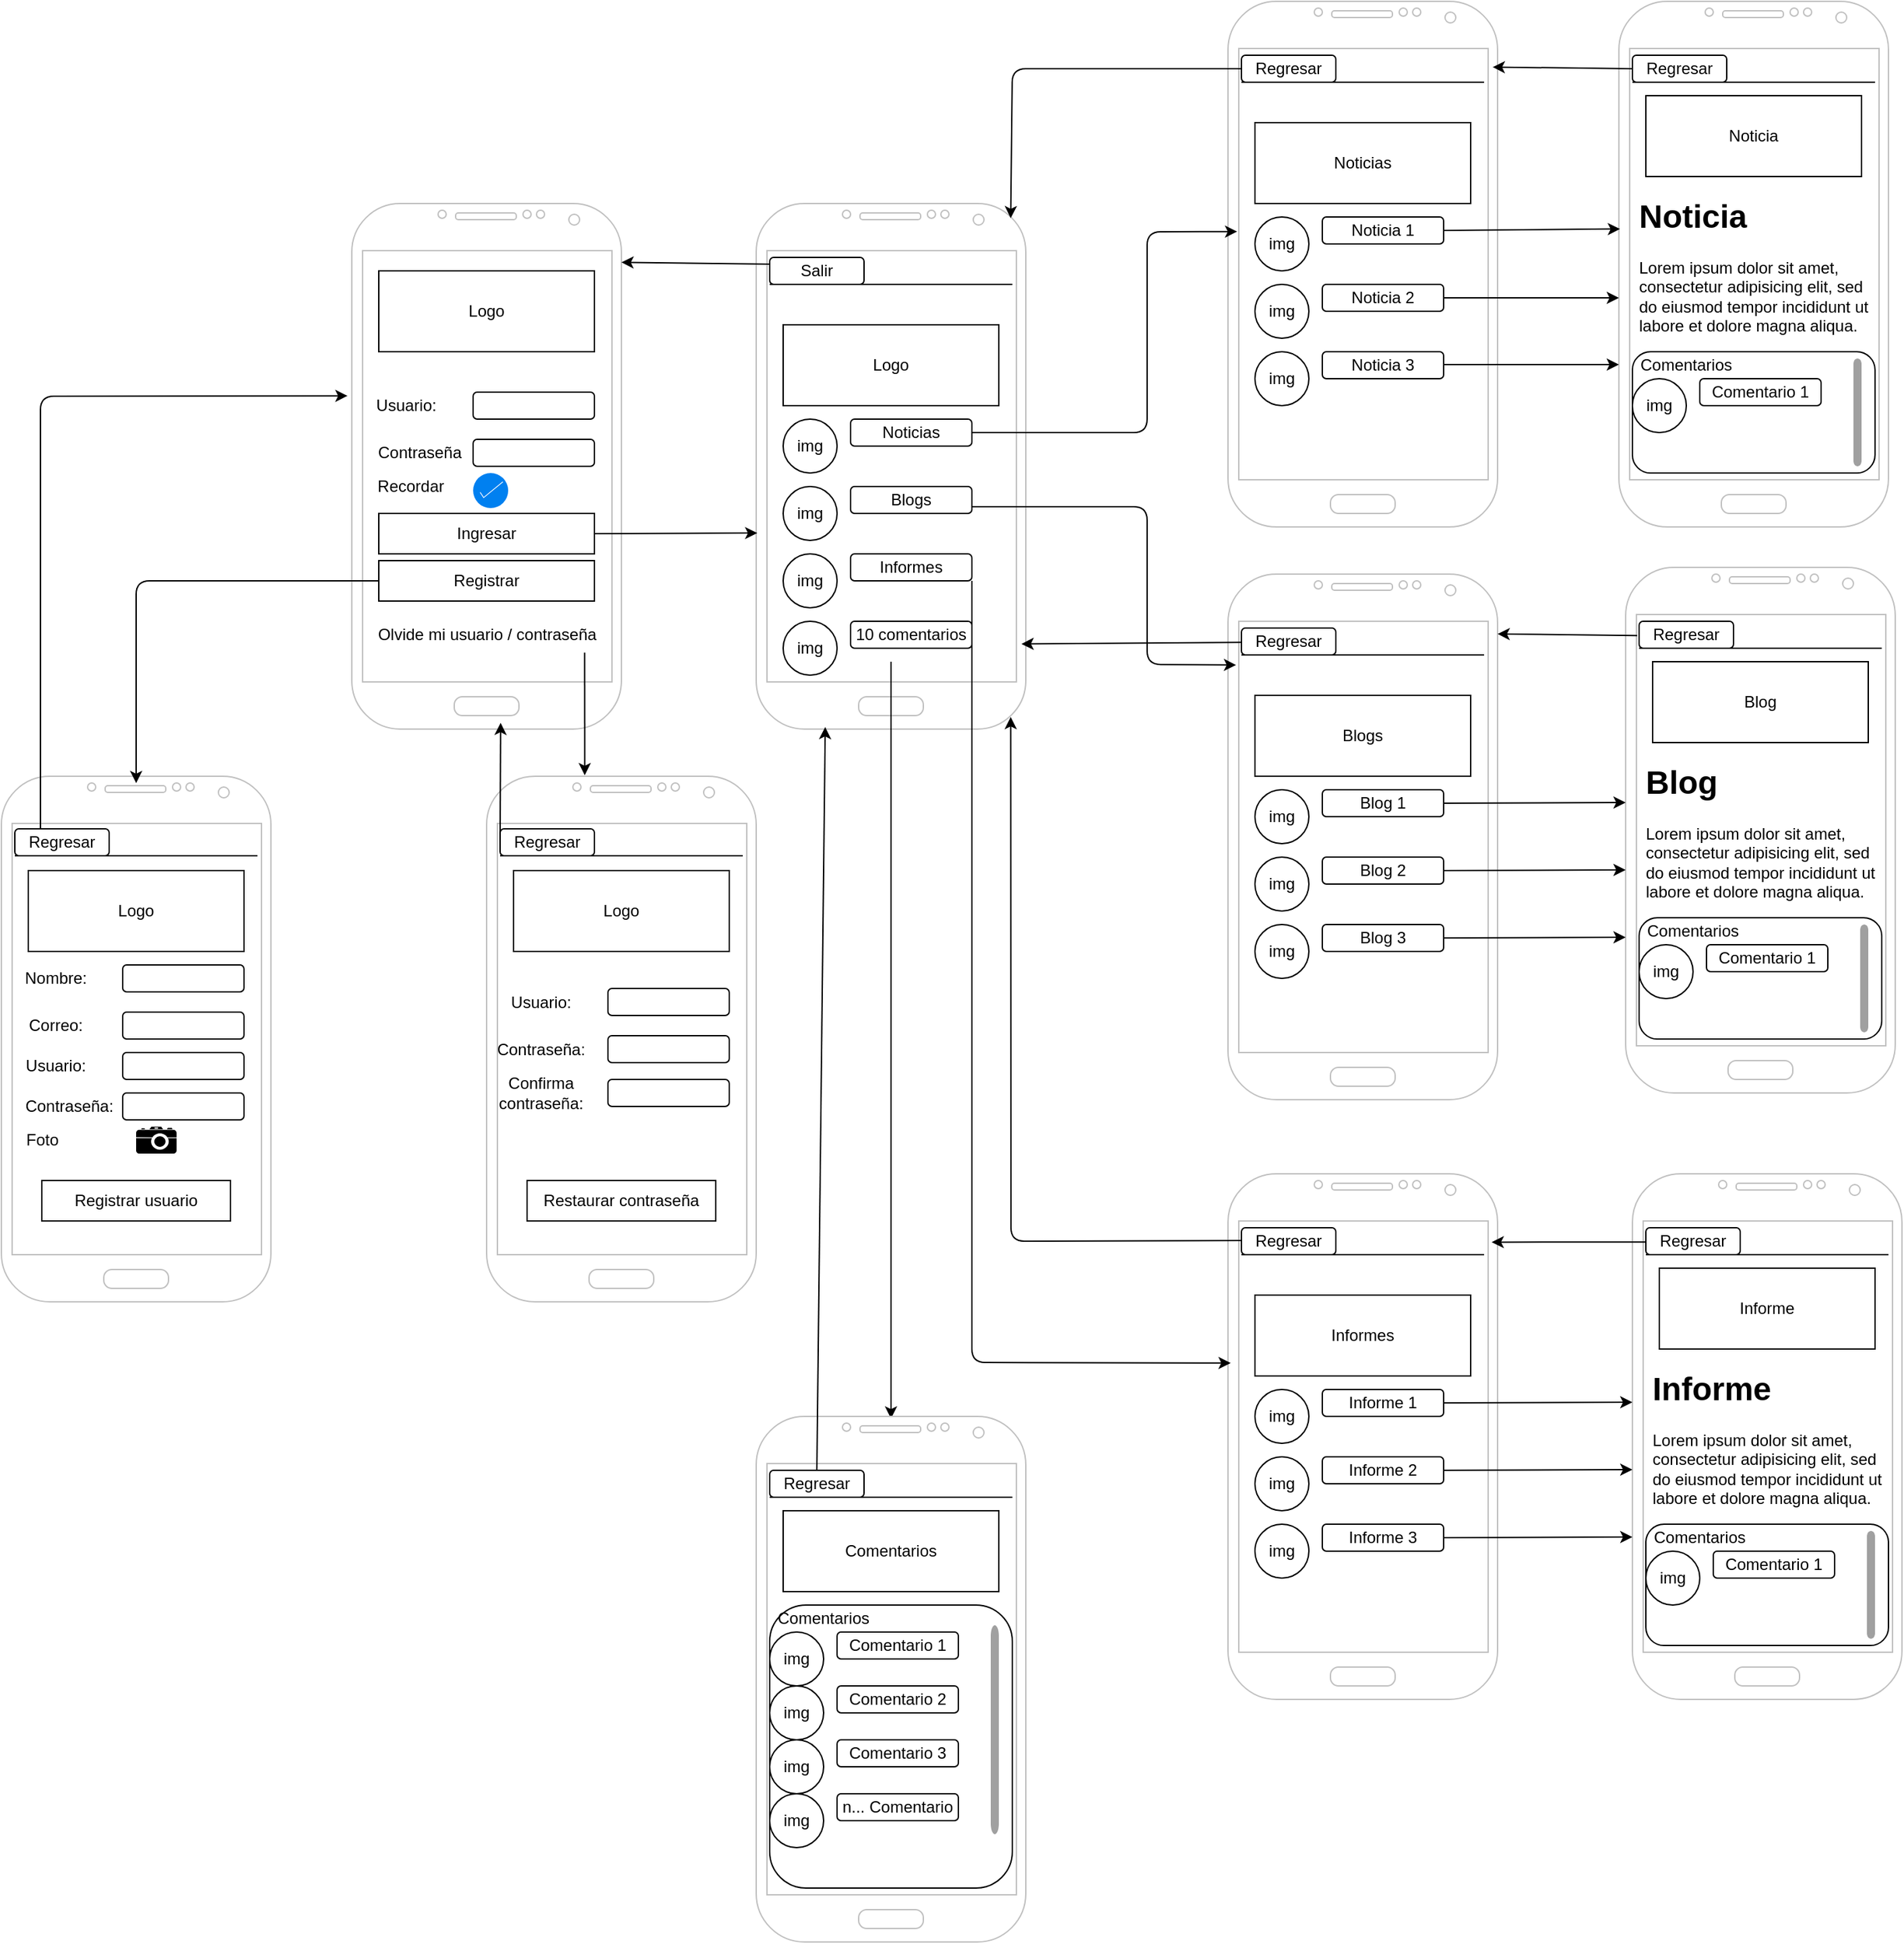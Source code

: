 <mxfile version="14.9.5" type="github"><diagram id="Aolt3z002hv8lTecFRYq" name="Page-1"><mxGraphModel dx="2076" dy="1112" grid="1" gridSize="10" guides="1" tooltips="1" connect="1" arrows="1" fold="1" page="1" pageScale="1" pageWidth="827" pageHeight="1169" math="0" shadow="0"><root><mxCell id="0"/><mxCell id="1" parent="0"/><mxCell id="luIqYiozHGMKSu3QygnG-1" value="" style="verticalLabelPosition=bottom;verticalAlign=top;html=1;shadow=0;dashed=0;strokeWidth=1;shape=mxgraph.android.phone2;strokeColor=#c0c0c0;" vertex="1" parent="1"><mxGeometry x="950" y="40" width="200" height="390" as="geometry"/></mxCell><mxCell id="luIqYiozHGMKSu3QygnG-2" value="Noticias" style="rounded=0;whiteSpace=wrap;html=1;" vertex="1" parent="1"><mxGeometry x="970" y="130" width="160" height="60" as="geometry"/></mxCell><mxCell id="luIqYiozHGMKSu3QygnG-3" value="img" style="ellipse;whiteSpace=wrap;html=1;aspect=fixed;" vertex="1" parent="1"><mxGeometry x="970" y="200" width="40" height="40" as="geometry"/></mxCell><mxCell id="luIqYiozHGMKSu3QygnG-4" value="Noticia 1" style="rounded=1;whiteSpace=wrap;html=1;" vertex="1" parent="1"><mxGeometry x="1020" y="200" width="90" height="20" as="geometry"/></mxCell><mxCell id="luIqYiozHGMKSu3QygnG-5" value="img" style="ellipse;whiteSpace=wrap;html=1;aspect=fixed;" vertex="1" parent="1"><mxGeometry x="970" y="250" width="40" height="40" as="geometry"/></mxCell><mxCell id="luIqYiozHGMKSu3QygnG-6" value="Noticia 2" style="rounded=1;whiteSpace=wrap;html=1;" vertex="1" parent="1"><mxGeometry x="1020" y="250" width="90" height="20" as="geometry"/></mxCell><mxCell id="luIqYiozHGMKSu3QygnG-7" value="img" style="ellipse;whiteSpace=wrap;html=1;aspect=fixed;" vertex="1" parent="1"><mxGeometry x="970" y="300" width="40" height="40" as="geometry"/></mxCell><mxCell id="luIqYiozHGMKSu3QygnG-8" value="&lt;span&gt;Noticia 3&lt;/span&gt;" style="rounded=1;whiteSpace=wrap;html=1;" vertex="1" parent="1"><mxGeometry x="1020" y="300" width="90" height="20" as="geometry"/></mxCell><mxCell id="luIqYiozHGMKSu3QygnG-9" value="" style="endArrow=none;html=1;" edge="1" parent="1"><mxGeometry width="50" height="50" relative="1" as="geometry"><mxPoint x="960" y="100" as="sourcePoint"/><mxPoint x="1140" y="100" as="targetPoint"/></mxGeometry></mxCell><mxCell id="luIqYiozHGMKSu3QygnG-10" value="Regresar" style="rounded=1;whiteSpace=wrap;html=1;" vertex="1" parent="1"><mxGeometry x="960" y="80" width="70" height="20" as="geometry"/></mxCell><mxCell id="luIqYiozHGMKSu3QygnG-11" value="" style="verticalLabelPosition=bottom;verticalAlign=top;html=1;shadow=0;dashed=0;strokeWidth=1;shape=mxgraph.android.phone2;strokeColor=#c0c0c0;" vertex="1" parent="1"><mxGeometry x="600" y="190" width="200" height="390" as="geometry"/></mxCell><mxCell id="luIqYiozHGMKSu3QygnG-12" value="Logo" style="rounded=0;whiteSpace=wrap;html=1;" vertex="1" parent="1"><mxGeometry x="620" y="280" width="160" height="60" as="geometry"/></mxCell><mxCell id="luIqYiozHGMKSu3QygnG-13" value="img" style="ellipse;whiteSpace=wrap;html=1;aspect=fixed;" vertex="1" parent="1"><mxGeometry x="620" y="350" width="40" height="40" as="geometry"/></mxCell><mxCell id="luIqYiozHGMKSu3QygnG-14" value="Noticias" style="rounded=1;whiteSpace=wrap;html=1;" vertex="1" parent="1"><mxGeometry x="670" y="350" width="90" height="20" as="geometry"/></mxCell><mxCell id="luIqYiozHGMKSu3QygnG-15" value="img" style="ellipse;whiteSpace=wrap;html=1;aspect=fixed;" vertex="1" parent="1"><mxGeometry x="620" y="400" width="40" height="40" as="geometry"/></mxCell><mxCell id="luIqYiozHGMKSu3QygnG-16" value="Blogs" style="rounded=1;whiteSpace=wrap;html=1;" vertex="1" parent="1"><mxGeometry x="670" y="400" width="90" height="20" as="geometry"/></mxCell><mxCell id="luIqYiozHGMKSu3QygnG-17" value="img" style="ellipse;whiteSpace=wrap;html=1;aspect=fixed;" vertex="1" parent="1"><mxGeometry x="620" y="450" width="40" height="40" as="geometry"/></mxCell><mxCell id="luIqYiozHGMKSu3QygnG-18" value="&lt;span&gt;Informes&lt;/span&gt;" style="rounded=1;whiteSpace=wrap;html=1;" vertex="1" parent="1"><mxGeometry x="670" y="450" width="90" height="20" as="geometry"/></mxCell><mxCell id="luIqYiozHGMKSu3QygnG-19" value="" style="endArrow=none;html=1;" edge="1" parent="1"><mxGeometry width="50" height="50" relative="1" as="geometry"><mxPoint x="610" y="250" as="sourcePoint"/><mxPoint x="790" y="250" as="targetPoint"/></mxGeometry></mxCell><mxCell id="luIqYiozHGMKSu3QygnG-20" value="" style="verticalLabelPosition=bottom;verticalAlign=top;html=1;shadow=0;dashed=0;strokeWidth=1;shape=mxgraph.android.phone2;strokeColor=#c0c0c0;" vertex="1" parent="1"><mxGeometry x="950" y="465" width="200" height="390" as="geometry"/></mxCell><mxCell id="luIqYiozHGMKSu3QygnG-21" value="Blogs" style="rounded=0;whiteSpace=wrap;html=1;" vertex="1" parent="1"><mxGeometry x="970" y="555" width="160" height="60" as="geometry"/></mxCell><mxCell id="luIqYiozHGMKSu3QygnG-22" value="img" style="ellipse;whiteSpace=wrap;html=1;aspect=fixed;" vertex="1" parent="1"><mxGeometry x="970" y="625" width="40" height="40" as="geometry"/></mxCell><mxCell id="luIqYiozHGMKSu3QygnG-23" value="Blog 1" style="rounded=1;whiteSpace=wrap;html=1;" vertex="1" parent="1"><mxGeometry x="1020" y="625" width="90" height="20" as="geometry"/></mxCell><mxCell id="luIqYiozHGMKSu3QygnG-24" value="img" style="ellipse;whiteSpace=wrap;html=1;aspect=fixed;" vertex="1" parent="1"><mxGeometry x="970" y="675" width="40" height="40" as="geometry"/></mxCell><mxCell id="luIqYiozHGMKSu3QygnG-25" value="Blog 2" style="rounded=1;whiteSpace=wrap;html=1;" vertex="1" parent="1"><mxGeometry x="1020" y="675" width="90" height="20" as="geometry"/></mxCell><mxCell id="luIqYiozHGMKSu3QygnG-26" value="img" style="ellipse;whiteSpace=wrap;html=1;aspect=fixed;" vertex="1" parent="1"><mxGeometry x="970" y="725" width="40" height="40" as="geometry"/></mxCell><mxCell id="luIqYiozHGMKSu3QygnG-27" value="&lt;span&gt;Blog 3&lt;/span&gt;" style="rounded=1;whiteSpace=wrap;html=1;" vertex="1" parent="1"><mxGeometry x="1020" y="725" width="90" height="20" as="geometry"/></mxCell><mxCell id="luIqYiozHGMKSu3QygnG-28" value="" style="endArrow=none;html=1;" edge="1" parent="1"><mxGeometry width="50" height="50" relative="1" as="geometry"><mxPoint x="960" y="525" as="sourcePoint"/><mxPoint x="1140" y="525" as="targetPoint"/></mxGeometry></mxCell><mxCell id="luIqYiozHGMKSu3QygnG-29" value="Regresar" style="rounded=1;whiteSpace=wrap;html=1;" vertex="1" parent="1"><mxGeometry x="960" y="505" width="70" height="20" as="geometry"/></mxCell><mxCell id="luIqYiozHGMKSu3QygnG-30" value="" style="verticalLabelPosition=bottom;verticalAlign=top;html=1;shadow=0;dashed=0;strokeWidth=1;shape=mxgraph.android.phone2;strokeColor=#c0c0c0;" vertex="1" parent="1"><mxGeometry x="950" y="910" width="200" height="390" as="geometry"/></mxCell><mxCell id="luIqYiozHGMKSu3QygnG-31" value="Informes" style="rounded=0;whiteSpace=wrap;html=1;" vertex="1" parent="1"><mxGeometry x="970" y="1000" width="160" height="60" as="geometry"/></mxCell><mxCell id="luIqYiozHGMKSu3QygnG-32" value="img" style="ellipse;whiteSpace=wrap;html=1;aspect=fixed;" vertex="1" parent="1"><mxGeometry x="970" y="1070" width="40" height="40" as="geometry"/></mxCell><mxCell id="luIqYiozHGMKSu3QygnG-33" value="Informe 1" style="rounded=1;whiteSpace=wrap;html=1;" vertex="1" parent="1"><mxGeometry x="1020" y="1070" width="90" height="20" as="geometry"/></mxCell><mxCell id="luIqYiozHGMKSu3QygnG-34" value="img" style="ellipse;whiteSpace=wrap;html=1;aspect=fixed;" vertex="1" parent="1"><mxGeometry x="970" y="1120" width="40" height="40" as="geometry"/></mxCell><mxCell id="luIqYiozHGMKSu3QygnG-35" value="Informe 2" style="rounded=1;whiteSpace=wrap;html=1;" vertex="1" parent="1"><mxGeometry x="1020" y="1120" width="90" height="20" as="geometry"/></mxCell><mxCell id="luIqYiozHGMKSu3QygnG-36" value="img" style="ellipse;whiteSpace=wrap;html=1;aspect=fixed;" vertex="1" parent="1"><mxGeometry x="970" y="1170" width="40" height="40" as="geometry"/></mxCell><mxCell id="luIqYiozHGMKSu3QygnG-37" value="&lt;span&gt;Informe 3&lt;/span&gt;" style="rounded=1;whiteSpace=wrap;html=1;" vertex="1" parent="1"><mxGeometry x="1020" y="1170" width="90" height="20" as="geometry"/></mxCell><mxCell id="luIqYiozHGMKSu3QygnG-38" value="" style="endArrow=none;html=1;" edge="1" parent="1"><mxGeometry width="50" height="50" relative="1" as="geometry"><mxPoint x="960" y="970" as="sourcePoint"/><mxPoint x="1140" y="970" as="targetPoint"/></mxGeometry></mxCell><mxCell id="luIqYiozHGMKSu3QygnG-39" value="Regresar" style="rounded=1;whiteSpace=wrap;html=1;" vertex="1" parent="1"><mxGeometry x="960" y="950" width="70" height="20" as="geometry"/></mxCell><mxCell id="luIqYiozHGMKSu3QygnG-40" value="" style="endArrow=classic;html=1;exitX=1;exitY=0.5;exitDx=0;exitDy=0;entryX=0.034;entryY=0.438;entryDx=0;entryDy=0;entryPerimeter=0;" edge="1" parent="1" source="luIqYiozHGMKSu3QygnG-14" target="luIqYiozHGMKSu3QygnG-1"><mxGeometry width="50" height="50" relative="1" as="geometry"><mxPoint x="860" y="400" as="sourcePoint"/><mxPoint x="910" y="350" as="targetPoint"/><Array as="points"><mxPoint x="890" y="360"/><mxPoint x="890" y="211"/></Array></mxGeometry></mxCell><mxCell id="luIqYiozHGMKSu3QygnG-41" value="" style="endArrow=classic;html=1;exitX=1;exitY=0.75;exitDx=0;exitDy=0;entryX=0.03;entryY=0.173;entryDx=0;entryDy=0;entryPerimeter=0;" edge="1" parent="1" source="luIqYiozHGMKSu3QygnG-16" target="luIqYiozHGMKSu3QygnG-20"><mxGeometry width="50" height="50" relative="1" as="geometry"><mxPoint x="980" y="720" as="sourcePoint"/><mxPoint x="1030" y="670" as="targetPoint"/><Array as="points"><mxPoint x="890" y="415"/><mxPoint x="890" y="532"/></Array></mxGeometry></mxCell><mxCell id="luIqYiozHGMKSu3QygnG-42" value="" style="endArrow=classic;html=1;exitX=1;exitY=1;exitDx=0;exitDy=0;entryX=0.01;entryY=0.36;entryDx=0;entryDy=0;entryPerimeter=0;" edge="1" parent="1" source="luIqYiozHGMKSu3QygnG-18" target="luIqYiozHGMKSu3QygnG-30"><mxGeometry width="50" height="50" relative="1" as="geometry"><mxPoint x="980" y="650" as="sourcePoint"/><mxPoint x="960" y="923" as="targetPoint"/><Array as="points"><mxPoint x="760" y="1050"/></Array></mxGeometry></mxCell><mxCell id="luIqYiozHGMKSu3QygnG-43" value="" style="verticalLabelPosition=bottom;verticalAlign=top;html=1;shadow=0;dashed=0;strokeWidth=1;shape=mxgraph.android.phone2;strokeColor=#c0c0c0;" vertex="1" parent="1"><mxGeometry x="1240" y="40" width="200" height="390" as="geometry"/></mxCell><mxCell id="luIqYiozHGMKSu3QygnG-44" value="Noticia" style="rounded=0;whiteSpace=wrap;html=1;" vertex="1" parent="1"><mxGeometry x="1260" y="110" width="160" height="60" as="geometry"/></mxCell><mxCell id="luIqYiozHGMKSu3QygnG-45" value="" style="endArrow=none;html=1;" edge="1" parent="1"><mxGeometry width="50" height="50" relative="1" as="geometry"><mxPoint x="1250" y="100" as="sourcePoint"/><mxPoint x="1430" y="100" as="targetPoint"/></mxGeometry></mxCell><mxCell id="luIqYiozHGMKSu3QygnG-46" value="Regresar" style="rounded=1;whiteSpace=wrap;html=1;" vertex="1" parent="1"><mxGeometry x="1250" y="80" width="70" height="20" as="geometry"/></mxCell><mxCell id="luIqYiozHGMKSu3QygnG-47" value="&lt;h1&gt;Noticia&lt;/h1&gt;&lt;p&gt;Lorem ipsum dolor sit amet, consectetur adipisicing elit, sed do eiusmod tempor incididunt ut labore et dolore magna aliqua.&lt;/p&gt;" style="text;html=1;strokeColor=none;fillColor=none;spacing=5;spacingTop=-20;whiteSpace=wrap;overflow=hidden;rounded=0;glass=0;sketch=0;" vertex="1" parent="1"><mxGeometry x="1250" y="180" width="180" height="120" as="geometry"/></mxCell><mxCell id="luIqYiozHGMKSu3QygnG-48" value="" style="rounded=1;whiteSpace=wrap;html=1;glass=0;sketch=0;strokeColor=#000000;fillColor=none;gradientColor=#ffffff;" vertex="1" parent="1"><mxGeometry x="1250" y="300" width="180" height="90" as="geometry"/></mxCell><mxCell id="luIqYiozHGMKSu3QygnG-49" value="Comentarios" style="text;html=1;strokeColor=none;fillColor=none;align=center;verticalAlign=middle;whiteSpace=wrap;rounded=0;glass=0;sketch=0;" vertex="1" parent="1"><mxGeometry x="1270" y="300" width="40" height="20" as="geometry"/></mxCell><mxCell id="luIqYiozHGMKSu3QygnG-50" value="img" style="ellipse;whiteSpace=wrap;html=1;aspect=fixed;" vertex="1" parent="1"><mxGeometry x="1250" y="320" width="40" height="40" as="geometry"/></mxCell><mxCell id="luIqYiozHGMKSu3QygnG-51" value="&lt;span&gt;Comentario 1&lt;/span&gt;" style="rounded=1;whiteSpace=wrap;html=1;" vertex="1" parent="1"><mxGeometry x="1300" y="320" width="90" height="20" as="geometry"/></mxCell><mxCell id="luIqYiozHGMKSu3QygnG-52" value="" style="endArrow=classic;html=1;exitX=1;exitY=0.5;exitDx=0;exitDy=0;entryX=0.004;entryY=0.433;entryDx=0;entryDy=0;entryPerimeter=0;" edge="1" parent="1" source="luIqYiozHGMKSu3QygnG-4" target="luIqYiozHGMKSu3QygnG-43"><mxGeometry width="50" height="50" relative="1" as="geometry"><mxPoint x="1130" y="240" as="sourcePoint"/><mxPoint x="1180" y="190" as="targetPoint"/></mxGeometry></mxCell><mxCell id="luIqYiozHGMKSu3QygnG-53" value="" style="html=1;verticalLabelPosition=bottom;labelBackgroundColor=#ffffff;verticalAlign=top;shadow=0;dashed=0;strokeWidth=2;shape=mxgraph.ios7.misc.scroll_(vertical);fillColor=#a0a0a0;glass=0;sketch=0;" vertex="1" parent="1"><mxGeometry x="1414" y="305" width="6" height="80" as="geometry"/></mxCell><mxCell id="luIqYiozHGMKSu3QygnG-54" value="" style="endArrow=classic;html=1;exitX=1;exitY=0.5;exitDx=0;exitDy=0;" edge="1" parent="1" source="luIqYiozHGMKSu3QygnG-6"><mxGeometry width="50" height="50" relative="1" as="geometry"><mxPoint x="1130" y="400" as="sourcePoint"/><mxPoint x="1240" y="260" as="targetPoint"/></mxGeometry></mxCell><mxCell id="luIqYiozHGMKSu3QygnG-55" value="" style="endArrow=classic;html=1;exitX=1;exitY=0.5;exitDx=0;exitDy=0;" edge="1" parent="1"><mxGeometry width="50" height="50" relative="1" as="geometry"><mxPoint x="1110" y="309.5" as="sourcePoint"/><mxPoint x="1240" y="309.5" as="targetPoint"/></mxGeometry></mxCell><mxCell id="luIqYiozHGMKSu3QygnG-56" value="" style="verticalLabelPosition=bottom;verticalAlign=top;html=1;shadow=0;dashed=0;strokeWidth=1;shape=mxgraph.android.phone2;strokeColor=#c0c0c0;" vertex="1" parent="1"><mxGeometry x="1245" y="460" width="200" height="390" as="geometry"/></mxCell><mxCell id="luIqYiozHGMKSu3QygnG-57" value="Blog" style="rounded=0;whiteSpace=wrap;html=1;" vertex="1" parent="1"><mxGeometry x="1265" y="530" width="160" height="60" as="geometry"/></mxCell><mxCell id="luIqYiozHGMKSu3QygnG-58" value="" style="endArrow=none;html=1;" edge="1" parent="1"><mxGeometry width="50" height="50" relative="1" as="geometry"><mxPoint x="1255" y="520" as="sourcePoint"/><mxPoint x="1435" y="520" as="targetPoint"/></mxGeometry></mxCell><mxCell id="luIqYiozHGMKSu3QygnG-59" value="Regresar" style="rounded=1;whiteSpace=wrap;html=1;" vertex="1" parent="1"><mxGeometry x="1255" y="500" width="70" height="20" as="geometry"/></mxCell><mxCell id="luIqYiozHGMKSu3QygnG-60" value="&lt;h1&gt;Blog&lt;/h1&gt;&lt;p&gt;Lorem ipsum dolor sit amet, consectetur adipisicing elit, sed do eiusmod tempor incididunt ut labore et dolore magna aliqua.&lt;/p&gt;" style="text;html=1;strokeColor=none;fillColor=none;spacing=5;spacingTop=-20;whiteSpace=wrap;overflow=hidden;rounded=0;glass=0;sketch=0;" vertex="1" parent="1"><mxGeometry x="1255" y="600" width="180" height="120" as="geometry"/></mxCell><mxCell id="luIqYiozHGMKSu3QygnG-61" value="" style="rounded=1;whiteSpace=wrap;html=1;glass=0;sketch=0;strokeColor=#000000;fillColor=none;gradientColor=#ffffff;" vertex="1" parent="1"><mxGeometry x="1255" y="720" width="180" height="90" as="geometry"/></mxCell><mxCell id="luIqYiozHGMKSu3QygnG-62" value="Comentarios" style="text;html=1;strokeColor=none;fillColor=none;align=center;verticalAlign=middle;whiteSpace=wrap;rounded=0;glass=0;sketch=0;" vertex="1" parent="1"><mxGeometry x="1275" y="720" width="40" height="20" as="geometry"/></mxCell><mxCell id="luIqYiozHGMKSu3QygnG-63" value="img" style="ellipse;whiteSpace=wrap;html=1;aspect=fixed;" vertex="1" parent="1"><mxGeometry x="1255" y="740" width="40" height="40" as="geometry"/></mxCell><mxCell id="luIqYiozHGMKSu3QygnG-64" value="&lt;span&gt;Comentario 1&lt;/span&gt;" style="rounded=1;whiteSpace=wrap;html=1;" vertex="1" parent="1"><mxGeometry x="1305" y="740" width="90" height="20" as="geometry"/></mxCell><mxCell id="luIqYiozHGMKSu3QygnG-65" value="" style="html=1;verticalLabelPosition=bottom;labelBackgroundColor=#ffffff;verticalAlign=top;shadow=0;dashed=0;strokeWidth=2;shape=mxgraph.ios7.misc.scroll_(vertical);fillColor=#a0a0a0;glass=0;sketch=0;" vertex="1" parent="1"><mxGeometry x="1419" y="725" width="6" height="80" as="geometry"/></mxCell><mxCell id="luIqYiozHGMKSu3QygnG-66" value="" style="endArrow=classic;html=1;" edge="1" parent="1"><mxGeometry width="50" height="50" relative="1" as="geometry"><mxPoint x="1110" y="635" as="sourcePoint"/><mxPoint x="1245" y="634.5" as="targetPoint"/></mxGeometry></mxCell><mxCell id="luIqYiozHGMKSu3QygnG-67" value="" style="endArrow=classic;html=1;" edge="1" parent="1"><mxGeometry width="50" height="50" relative="1" as="geometry"><mxPoint x="1110" y="685" as="sourcePoint"/><mxPoint x="1245" y="684.5" as="targetPoint"/></mxGeometry></mxCell><mxCell id="luIqYiozHGMKSu3QygnG-68" value="" style="endArrow=classic;html=1;" edge="1" parent="1"><mxGeometry width="50" height="50" relative="1" as="geometry"><mxPoint x="1110" y="735" as="sourcePoint"/><mxPoint x="1245" y="734.5" as="targetPoint"/></mxGeometry></mxCell><mxCell id="luIqYiozHGMKSu3QygnG-69" value="" style="verticalLabelPosition=bottom;verticalAlign=top;html=1;shadow=0;dashed=0;strokeWidth=1;shape=mxgraph.android.phone2;strokeColor=#c0c0c0;" vertex="1" parent="1"><mxGeometry x="1250" y="910" width="200" height="390" as="geometry"/></mxCell><mxCell id="luIqYiozHGMKSu3QygnG-70" value="Informe" style="rounded=0;whiteSpace=wrap;html=1;" vertex="1" parent="1"><mxGeometry x="1270" y="980" width="160" height="60" as="geometry"/></mxCell><mxCell id="luIqYiozHGMKSu3QygnG-71" value="" style="endArrow=none;html=1;" edge="1" parent="1"><mxGeometry width="50" height="50" relative="1" as="geometry"><mxPoint x="1260" y="970" as="sourcePoint"/><mxPoint x="1440" y="970" as="targetPoint"/></mxGeometry></mxCell><mxCell id="luIqYiozHGMKSu3QygnG-72" value="Regresar" style="rounded=1;whiteSpace=wrap;html=1;" vertex="1" parent="1"><mxGeometry x="1260" y="950" width="70" height="20" as="geometry"/></mxCell><mxCell id="luIqYiozHGMKSu3QygnG-73" value="&lt;h1&gt;Informe&lt;/h1&gt;&lt;p&gt;Lorem ipsum dolor sit amet, consectetur adipisicing elit, sed do eiusmod tempor incididunt ut labore et dolore magna aliqua.&lt;/p&gt;" style="text;html=1;strokeColor=none;fillColor=none;spacing=5;spacingTop=-20;whiteSpace=wrap;overflow=hidden;rounded=0;glass=0;sketch=0;" vertex="1" parent="1"><mxGeometry x="1260" y="1050" width="180" height="120" as="geometry"/></mxCell><mxCell id="luIqYiozHGMKSu3QygnG-74" value="" style="rounded=1;whiteSpace=wrap;html=1;glass=0;sketch=0;strokeColor=#000000;fillColor=none;gradientColor=#ffffff;" vertex="1" parent="1"><mxGeometry x="1260" y="1170" width="180" height="90" as="geometry"/></mxCell><mxCell id="luIqYiozHGMKSu3QygnG-75" value="Comentarios" style="text;html=1;strokeColor=none;fillColor=none;align=center;verticalAlign=middle;whiteSpace=wrap;rounded=0;glass=0;sketch=0;" vertex="1" parent="1"><mxGeometry x="1280" y="1170" width="40" height="20" as="geometry"/></mxCell><mxCell id="luIqYiozHGMKSu3QygnG-76" value="img" style="ellipse;whiteSpace=wrap;html=1;aspect=fixed;" vertex="1" parent="1"><mxGeometry x="1260" y="1190" width="40" height="40" as="geometry"/></mxCell><mxCell id="luIqYiozHGMKSu3QygnG-77" value="&lt;span&gt;Comentario 1&lt;/span&gt;" style="rounded=1;whiteSpace=wrap;html=1;" vertex="1" parent="1"><mxGeometry x="1310" y="1190" width="90" height="20" as="geometry"/></mxCell><mxCell id="luIqYiozHGMKSu3QygnG-78" value="" style="html=1;verticalLabelPosition=bottom;labelBackgroundColor=#ffffff;verticalAlign=top;shadow=0;dashed=0;strokeWidth=2;shape=mxgraph.ios7.misc.scroll_(vertical);fillColor=#a0a0a0;glass=0;sketch=0;" vertex="1" parent="1"><mxGeometry x="1424" y="1175" width="6" height="80" as="geometry"/></mxCell><mxCell id="luIqYiozHGMKSu3QygnG-79" value="" style="endArrow=classic;html=1;exitX=1;exitY=0.5;exitDx=0;exitDy=0;" edge="1" parent="1" source="luIqYiozHGMKSu3QygnG-33"><mxGeometry width="50" height="50" relative="1" as="geometry"><mxPoint x="1115" y="1080" as="sourcePoint"/><mxPoint x="1250" y="1079.5" as="targetPoint"/></mxGeometry></mxCell><mxCell id="luIqYiozHGMKSu3QygnG-80" value="" style="endArrow=classic;html=1;exitX=1;exitY=0.5;exitDx=0;exitDy=0;" edge="1" parent="1"><mxGeometry width="50" height="50" relative="1" as="geometry"><mxPoint x="1110" y="1130" as="sourcePoint"/><mxPoint x="1250" y="1129.5" as="targetPoint"/></mxGeometry></mxCell><mxCell id="luIqYiozHGMKSu3QygnG-81" value="" style="endArrow=classic;html=1;exitX=1;exitY=0.5;exitDx=0;exitDy=0;" edge="1" parent="1"><mxGeometry width="50" height="50" relative="1" as="geometry"><mxPoint x="1110" y="1180" as="sourcePoint"/><mxPoint x="1250" y="1179.5" as="targetPoint"/></mxGeometry></mxCell><mxCell id="luIqYiozHGMKSu3QygnG-82" value="" style="endArrow=classic;html=1;exitX=0;exitY=0.5;exitDx=0;exitDy=0;entryX=0.982;entryY=0.125;entryDx=0;entryDy=0;entryPerimeter=0;" edge="1" parent="1" source="luIqYiozHGMKSu3QygnG-46" target="luIqYiozHGMKSu3QygnG-1"><mxGeometry width="50" height="50" relative="1" as="geometry"><mxPoint x="1190" y="50" as="sourcePoint"/><mxPoint x="1240" as="targetPoint"/></mxGeometry></mxCell><mxCell id="luIqYiozHGMKSu3QygnG-83" value="" style="endArrow=classic;html=1;exitX=0;exitY=0.5;exitDx=0;exitDy=0;entryX=0.944;entryY=0.028;entryDx=0;entryDy=0;entryPerimeter=0;" edge="1" parent="1" source="luIqYiozHGMKSu3QygnG-10" target="luIqYiozHGMKSu3QygnG-11"><mxGeometry width="50" height="50" relative="1" as="geometry"><mxPoint x="950" y="89" as="sourcePoint"/><mxPoint x="866.4" y="89.38" as="targetPoint"/><Array as="points"><mxPoint x="790" y="90"/></Array></mxGeometry></mxCell><mxCell id="luIqYiozHGMKSu3QygnG-84" value="" style="endArrow=classic;html=1;exitX=0;exitY=0.5;exitDx=0;exitDy=0;entryX=0.982;entryY=0.125;entryDx=0;entryDy=0;entryPerimeter=0;" edge="1" parent="1"><mxGeometry width="50" height="50" relative="1" as="geometry"><mxPoint x="1253.6" y="510.63" as="sourcePoint"/><mxPoint x="1150" y="509.38" as="targetPoint"/></mxGeometry></mxCell><mxCell id="luIqYiozHGMKSu3QygnG-85" value="" style="endArrow=classic;html=1;exitX=0;exitY=0.5;exitDx=0;exitDy=0;entryX=0.978;entryY=0.13;entryDx=0;entryDy=0;entryPerimeter=0;" edge="1" parent="1" target="luIqYiozHGMKSu3QygnG-30"><mxGeometry width="50" height="50" relative="1" as="geometry"><mxPoint x="1260" y="960.62" as="sourcePoint"/><mxPoint x="1156.4" y="959.37" as="targetPoint"/></mxGeometry></mxCell><mxCell id="luIqYiozHGMKSu3QygnG-86" value="" style="endArrow=classic;html=1;exitX=0;exitY=0.5;exitDx=0;exitDy=0;entryX=0.984;entryY=0.838;entryDx=0;entryDy=0;entryPerimeter=0;" edge="1" parent="1" target="luIqYiozHGMKSu3QygnG-11"><mxGeometry width="50" height="50" relative="1" as="geometry"><mxPoint x="960" y="515.63" as="sourcePoint"/><mxPoint x="856.4" y="514.38" as="targetPoint"/></mxGeometry></mxCell><mxCell id="luIqYiozHGMKSu3QygnG-87" value="" style="endArrow=classic;html=1;exitX=0;exitY=0.5;exitDx=0;exitDy=0;entryX=0.944;entryY=0.977;entryDx=0;entryDy=0;entryPerimeter=0;" edge="1" parent="1" target="luIqYiozHGMKSu3QygnG-11"><mxGeometry width="50" height="50" relative="1" as="geometry"><mxPoint x="960" y="959.5" as="sourcePoint"/><mxPoint x="845.6" y="959.58" as="targetPoint"/><Array as="points"><mxPoint x="789" y="960"/></Array></mxGeometry></mxCell><mxCell id="luIqYiozHGMKSu3QygnG-88" value="Salir" style="rounded=1;whiteSpace=wrap;html=1;" vertex="1" parent="1"><mxGeometry x="610" y="230" width="70" height="20" as="geometry"/></mxCell><mxCell id="luIqYiozHGMKSu3QygnG-89" value="" style="verticalLabelPosition=bottom;verticalAlign=top;html=1;shadow=0;dashed=0;strokeWidth=1;shape=mxgraph.android.phone2;strokeColor=#c0c0c0;" vertex="1" parent="1"><mxGeometry x="300" y="190" width="200" height="390" as="geometry"/></mxCell><mxCell id="luIqYiozHGMKSu3QygnG-90" value="Logo" style="rounded=0;whiteSpace=wrap;html=1;" vertex="1" parent="1"><mxGeometry x="320" y="240" width="160" height="60" as="geometry"/></mxCell><mxCell id="luIqYiozHGMKSu3QygnG-91" value="Usuario:" style="text;html=1;align=center;verticalAlign=middle;resizable=0;points=[];autosize=1;strokeColor=none;" vertex="1" parent="1"><mxGeometry x="310" y="330" width="60" height="20" as="geometry"/></mxCell><mxCell id="luIqYiozHGMKSu3QygnG-92" value="Contraseña" style="text;html=1;align=center;verticalAlign=middle;resizable=0;points=[];autosize=1;strokeColor=none;" vertex="1" parent="1"><mxGeometry x="310" y="365" width="80" height="20" as="geometry"/></mxCell><mxCell id="luIqYiozHGMKSu3QygnG-93" value="" style="rounded=1;whiteSpace=wrap;html=1;" vertex="1" parent="1"><mxGeometry x="390" y="330" width="90" height="20" as="geometry"/></mxCell><mxCell id="luIqYiozHGMKSu3QygnG-94" value="" style="rounded=1;whiteSpace=wrap;html=1;" vertex="1" parent="1"><mxGeometry x="390" y="365" width="90" height="20" as="geometry"/></mxCell><mxCell id="luIqYiozHGMKSu3QygnG-95" value="Ingresar" style="rounded=0;whiteSpace=wrap;html=1;" vertex="1" parent="1"><mxGeometry x="320" y="420" width="160" height="30" as="geometry"/></mxCell><mxCell id="luIqYiozHGMKSu3QygnG-96" value="Registrar" style="rounded=0;whiteSpace=wrap;html=1;" vertex="1" parent="1"><mxGeometry x="320" y="455" width="160" height="30" as="geometry"/></mxCell><mxCell id="luIqYiozHGMKSu3QygnG-97" value="Olvide mi usuario / contraseña" style="text;html=1;align=center;verticalAlign=middle;resizable=0;points=[];autosize=1;strokeColor=none;" vertex="1" parent="1"><mxGeometry x="310" y="500" width="180" height="20" as="geometry"/></mxCell><mxCell id="luIqYiozHGMKSu3QygnG-98" value="" style="verticalLabelPosition=bottom;verticalAlign=top;html=1;shadow=0;dashed=0;strokeWidth=1;shape=mxgraph.android.phone2;strokeColor=#c0c0c0;" vertex="1" parent="1"><mxGeometry x="40" y="615" width="200" height="390" as="geometry"/></mxCell><mxCell id="luIqYiozHGMKSu3QygnG-99" value="Logo" style="rounded=0;whiteSpace=wrap;html=1;" vertex="1" parent="1"><mxGeometry x="60" y="685" width="160" height="60" as="geometry"/></mxCell><mxCell id="luIqYiozHGMKSu3QygnG-100" value="Nombre:" style="text;html=1;align=center;verticalAlign=middle;resizable=0;points=[];autosize=1;strokeColor=none;" vertex="1" parent="1"><mxGeometry x="50" y="755" width="60" height="20" as="geometry"/></mxCell><mxCell id="luIqYiozHGMKSu3QygnG-101" value="Correo:" style="text;html=1;align=center;verticalAlign=middle;resizable=0;points=[];autosize=1;strokeColor=none;" vertex="1" parent="1"><mxGeometry x="50" y="790" width="60" height="20" as="geometry"/></mxCell><mxCell id="luIqYiozHGMKSu3QygnG-102" value="" style="rounded=1;whiteSpace=wrap;html=1;" vertex="1" parent="1"><mxGeometry x="130" y="755" width="90" height="20" as="geometry"/></mxCell><mxCell id="luIqYiozHGMKSu3QygnG-103" value="" style="rounded=1;whiteSpace=wrap;html=1;" vertex="1" parent="1"><mxGeometry x="130" y="790" width="90" height="20" as="geometry"/></mxCell><mxCell id="luIqYiozHGMKSu3QygnG-104" value="Recordar&amp;nbsp;" style="text;html=1;align=center;verticalAlign=middle;resizable=0;points=[];autosize=1;strokeColor=none;" vertex="1" parent="1"><mxGeometry x="310" y="390" width="70" height="20" as="geometry"/></mxCell><mxCell id="luIqYiozHGMKSu3QygnG-105" value="" style="html=1;verticalLabelPosition=bottom;labelBackgroundColor=#ffffff;verticalAlign=top;shadow=0;dashed=0;strokeWidth=2;shape=mxgraph.ios7.misc.select;fillColor=#0080f0;strokeColor=#ffffff;glass=0;sketch=0;" vertex="1" parent="1"><mxGeometry x="390" y="390" width="26" height="26" as="geometry"/></mxCell><mxCell id="luIqYiozHGMKSu3QygnG-106" value="Usuario:" style="text;html=1;align=center;verticalAlign=middle;resizable=0;points=[];autosize=1;strokeColor=none;" vertex="1" parent="1"><mxGeometry x="50" y="820" width="60" height="20" as="geometry"/></mxCell><mxCell id="luIqYiozHGMKSu3QygnG-107" value="Contraseña:" style="text;html=1;align=center;verticalAlign=middle;resizable=0;points=[];autosize=1;strokeColor=none;" vertex="1" parent="1"><mxGeometry x="50" y="850" width="80" height="20" as="geometry"/></mxCell><mxCell id="luIqYiozHGMKSu3QygnG-108" value="" style="rounded=1;whiteSpace=wrap;html=1;" vertex="1" parent="1"><mxGeometry x="130" y="820" width="90" height="20" as="geometry"/></mxCell><mxCell id="luIqYiozHGMKSu3QygnG-109" value="" style="rounded=1;whiteSpace=wrap;html=1;" vertex="1" parent="1"><mxGeometry x="130" y="850" width="90" height="20" as="geometry"/></mxCell><mxCell id="luIqYiozHGMKSu3QygnG-110" value="Foto" style="text;html=1;align=center;verticalAlign=middle;resizable=0;points=[];autosize=1;strokeColor=none;" vertex="1" parent="1"><mxGeometry x="50" y="875" width="40" height="20" as="geometry"/></mxCell><mxCell id="luIqYiozHGMKSu3QygnG-111" value="" style="shape=mxgraph.signs.tech.camera_2;html=1;pointerEvents=1;fillColor=#000000;strokeColor=none;verticalLabelPosition=bottom;verticalAlign=top;align=center;glass=0;sketch=0;" vertex="1" parent="1"><mxGeometry x="140" y="875" width="30" height="20" as="geometry"/></mxCell><mxCell id="luIqYiozHGMKSu3QygnG-112" value="Registrar usuario" style="rounded=0;whiteSpace=wrap;html=1;glass=0;sketch=0;strokeColor=#000000;" vertex="1" parent="1"><mxGeometry x="70" y="915" width="140" height="30" as="geometry"/></mxCell><mxCell id="luIqYiozHGMKSu3QygnG-113" value="" style="verticalLabelPosition=bottom;verticalAlign=top;html=1;shadow=0;dashed=0;strokeWidth=1;shape=mxgraph.android.phone2;strokeColor=#c0c0c0;" vertex="1" parent="1"><mxGeometry x="400" y="615" width="200" height="390" as="geometry"/></mxCell><mxCell id="luIqYiozHGMKSu3QygnG-114" value="Logo" style="rounded=0;whiteSpace=wrap;html=1;" vertex="1" parent="1"><mxGeometry x="420" y="685" width="160" height="60" as="geometry"/></mxCell><mxCell id="luIqYiozHGMKSu3QygnG-115" value="Usuario:" style="text;html=1;align=center;verticalAlign=middle;resizable=0;points=[];autosize=1;strokeColor=none;" vertex="1" parent="1"><mxGeometry x="410" y="772.5" width="60" height="20" as="geometry"/></mxCell><mxCell id="luIqYiozHGMKSu3QygnG-116" value="Contraseña:" style="text;html=1;align=center;verticalAlign=middle;resizable=0;points=[];autosize=1;strokeColor=none;" vertex="1" parent="1"><mxGeometry x="400" y="807.5" width="80" height="20" as="geometry"/></mxCell><mxCell id="luIqYiozHGMKSu3QygnG-117" value="" style="rounded=1;whiteSpace=wrap;html=1;" vertex="1" parent="1"><mxGeometry x="490" y="772.5" width="90" height="20" as="geometry"/></mxCell><mxCell id="luIqYiozHGMKSu3QygnG-118" value="" style="rounded=1;whiteSpace=wrap;html=1;" vertex="1" parent="1"><mxGeometry x="490" y="807.5" width="90" height="20" as="geometry"/></mxCell><mxCell id="luIqYiozHGMKSu3QygnG-119" value="Restaurar contraseña" style="rounded=0;whiteSpace=wrap;html=1;glass=0;sketch=0;strokeColor=#000000;" vertex="1" parent="1"><mxGeometry x="430" y="915" width="140" height="30" as="geometry"/></mxCell><mxCell id="luIqYiozHGMKSu3QygnG-120" value="Confirma&lt;br&gt;contraseña:" style="text;html=1;align=center;verticalAlign=middle;resizable=0;points=[];autosize=1;strokeColor=none;" vertex="1" parent="1"><mxGeometry x="400" y="835" width="80" height="30" as="geometry"/></mxCell><mxCell id="luIqYiozHGMKSu3QygnG-121" value="" style="rounded=1;whiteSpace=wrap;html=1;" vertex="1" parent="1"><mxGeometry x="490" y="840" width="90" height="20" as="geometry"/></mxCell><mxCell id="luIqYiozHGMKSu3QygnG-122" value="" style="endArrow=classic;html=1;exitX=1;exitY=0.5;exitDx=0;exitDy=0;entryX=0.004;entryY=0.627;entryDx=0;entryDy=0;entryPerimeter=0;" edge="1" parent="1" source="luIqYiozHGMKSu3QygnG-95" target="luIqYiozHGMKSu3QygnG-11"><mxGeometry width="50" height="50" relative="1" as="geometry"><mxPoint x="520" y="460" as="sourcePoint"/><mxPoint x="570" y="410" as="targetPoint"/></mxGeometry></mxCell><mxCell id="luIqYiozHGMKSu3QygnG-123" value="" style="endArrow=classic;html=1;exitX=0;exitY=0.5;exitDx=0;exitDy=0;entryX=0.5;entryY=0.013;entryDx=0;entryDy=0;entryPerimeter=0;" edge="1" parent="1" source="luIqYiozHGMKSu3QygnG-96" target="luIqYiozHGMKSu3QygnG-98"><mxGeometry width="50" height="50" relative="1" as="geometry"><mxPoint x="150" y="510" as="sourcePoint"/><mxPoint x="140" y="600" as="targetPoint"/><Array as="points"><mxPoint x="140" y="470"/></Array></mxGeometry></mxCell><mxCell id="luIqYiozHGMKSu3QygnG-124" value="" style="endArrow=classic;html=1;exitX=0.904;exitY=1.16;exitDx=0;exitDy=0;exitPerimeter=0;entryX=0.364;entryY=-0.002;entryDx=0;entryDy=0;entryPerimeter=0;" edge="1" parent="1" source="luIqYiozHGMKSu3QygnG-97" target="luIqYiozHGMKSu3QygnG-113"><mxGeometry width="50" height="50" relative="1" as="geometry"><mxPoint x="490" y="630" as="sourcePoint"/><mxPoint x="540" y="580" as="targetPoint"/></mxGeometry></mxCell><mxCell id="luIqYiozHGMKSu3QygnG-125" value="" style="endArrow=none;html=1;" edge="1" parent="1"><mxGeometry width="50" height="50" relative="1" as="geometry"><mxPoint x="410" y="674" as="sourcePoint"/><mxPoint x="590" y="674" as="targetPoint"/></mxGeometry></mxCell><mxCell id="luIqYiozHGMKSu3QygnG-126" value="Regresar" style="rounded=1;whiteSpace=wrap;html=1;" vertex="1" parent="1"><mxGeometry x="410" y="654" width="70" height="20" as="geometry"/></mxCell><mxCell id="luIqYiozHGMKSu3QygnG-127" value="" style="endArrow=none;html=1;" edge="1" parent="1"><mxGeometry width="50" height="50" relative="1" as="geometry"><mxPoint x="50" y="674" as="sourcePoint"/><mxPoint x="230" y="674" as="targetPoint"/></mxGeometry></mxCell><mxCell id="luIqYiozHGMKSu3QygnG-128" value="Regresar" style="rounded=1;whiteSpace=wrap;html=1;" vertex="1" parent="1"><mxGeometry x="50" y="654" width="70" height="20" as="geometry"/></mxCell><mxCell id="luIqYiozHGMKSu3QygnG-129" value="" style="endArrow=classic;html=1;entryX=1;entryY=0.112;entryDx=0;entryDy=0;entryPerimeter=0;exitX=0;exitY=0.25;exitDx=0;exitDy=0;" edge="1" parent="1" source="luIqYiozHGMKSu3QygnG-88" target="luIqYiozHGMKSu3QygnG-89"><mxGeometry width="50" height="50" relative="1" as="geometry"><mxPoint x="570" y="250" as="sourcePoint"/><mxPoint x="690" y="390" as="targetPoint"/></mxGeometry></mxCell><mxCell id="luIqYiozHGMKSu3QygnG-130" value="" style="endArrow=classic;html=1;exitX=0;exitY=0.25;exitDx=0;exitDy=0;entryX=0.552;entryY=0.988;entryDx=0;entryDy=0;entryPerimeter=0;" edge="1" parent="1" target="luIqYiozHGMKSu3QygnG-89"><mxGeometry width="50" height="50" relative="1" as="geometry"><mxPoint x="410" y="666.32" as="sourcePoint"/><mxPoint x="412" y="575" as="targetPoint"/></mxGeometry></mxCell><mxCell id="luIqYiozHGMKSu3QygnG-131" value="" style="endArrow=classic;html=1;exitX=0;exitY=0.25;exitDx=0;exitDy=0;entryX=-0.016;entryY=0.366;entryDx=0;entryDy=0;entryPerimeter=0;" edge="1" parent="1" target="luIqYiozHGMKSu3QygnG-89"><mxGeometry width="50" height="50" relative="1" as="geometry"><mxPoint x="69" y="654.0" as="sourcePoint"/><mxPoint x="69" y="360" as="targetPoint"/><Array as="points"><mxPoint x="69" y="333"/></Array></mxGeometry></mxCell><mxCell id="luIqYiozHGMKSu3QygnG-133" value="" style="endArrow=classic;html=1;exitX=0.5;exitY=1;exitDx=0;exitDy=0;" edge="1" parent="1"><mxGeometry width="50" height="50" relative="1" as="geometry"><mxPoint x="700" y="530" as="sourcePoint"/><mxPoint x="700" y="1091.6" as="targetPoint"/></mxGeometry></mxCell><mxCell id="luIqYiozHGMKSu3QygnG-134" value="" style="verticalLabelPosition=bottom;verticalAlign=top;html=1;shadow=0;dashed=0;strokeWidth=1;shape=mxgraph.android.phone2;strokeColor=#c0c0c0;" vertex="1" parent="1"><mxGeometry x="600" y="1090" width="200" height="390" as="geometry"/></mxCell><mxCell id="luIqYiozHGMKSu3QygnG-135" value="Comentarios" style="rounded=0;whiteSpace=wrap;html=1;" vertex="1" parent="1"><mxGeometry x="620" y="1160" width="160" height="60" as="geometry"/></mxCell><mxCell id="luIqYiozHGMKSu3QygnG-136" value="" style="endArrow=none;html=1;" edge="1" parent="1"><mxGeometry width="50" height="50" relative="1" as="geometry"><mxPoint x="610" y="1150" as="sourcePoint"/><mxPoint x="790" y="1150" as="targetPoint"/></mxGeometry></mxCell><mxCell id="luIqYiozHGMKSu3QygnG-137" value="Regresar" style="rounded=1;whiteSpace=wrap;html=1;" vertex="1" parent="1"><mxGeometry x="610" y="1130" width="70" height="20" as="geometry"/></mxCell><mxCell id="luIqYiozHGMKSu3QygnG-138" value="" style="rounded=1;whiteSpace=wrap;html=1;glass=0;sketch=0;strokeColor=#000000;fillColor=none;gradientColor=#ffffff;" vertex="1" parent="1"><mxGeometry x="610" y="1230" width="180" height="210" as="geometry"/></mxCell><mxCell id="luIqYiozHGMKSu3QygnG-139" value="Comentarios" style="text;html=1;strokeColor=none;fillColor=none;align=center;verticalAlign=middle;whiteSpace=wrap;rounded=0;glass=0;sketch=0;" vertex="1" parent="1"><mxGeometry x="630" y="1230" width="40" height="20" as="geometry"/></mxCell><mxCell id="luIqYiozHGMKSu3QygnG-140" value="img" style="ellipse;whiteSpace=wrap;html=1;aspect=fixed;" vertex="1" parent="1"><mxGeometry x="610" y="1250" width="40" height="40" as="geometry"/></mxCell><mxCell id="luIqYiozHGMKSu3QygnG-141" value="&lt;span&gt;Comentario 1&lt;/span&gt;" style="rounded=1;whiteSpace=wrap;html=1;" vertex="1" parent="1"><mxGeometry x="660" y="1250" width="90" height="20" as="geometry"/></mxCell><mxCell id="luIqYiozHGMKSu3QygnG-142" value="" style="html=1;verticalLabelPosition=bottom;labelBackgroundColor=#ffffff;verticalAlign=top;shadow=0;dashed=0;strokeWidth=2;shape=mxgraph.ios7.misc.scroll_(vertical);fillColor=#a0a0a0;glass=0;sketch=0;" vertex="1" parent="1"><mxGeometry x="774" y="1245" width="6" height="155" as="geometry"/></mxCell><mxCell id="luIqYiozHGMKSu3QygnG-143" value="img" style="ellipse;whiteSpace=wrap;html=1;aspect=fixed;" vertex="1" parent="1"><mxGeometry x="610" y="1290" width="40" height="40" as="geometry"/></mxCell><mxCell id="luIqYiozHGMKSu3QygnG-144" value="&lt;span&gt;Comentario 2&lt;/span&gt;" style="rounded=1;whiteSpace=wrap;html=1;" vertex="1" parent="1"><mxGeometry x="660" y="1290" width="90" height="20" as="geometry"/></mxCell><mxCell id="luIqYiozHGMKSu3QygnG-145" value="img" style="ellipse;whiteSpace=wrap;html=1;aspect=fixed;" vertex="1" parent="1"><mxGeometry x="610" y="1330" width="40" height="40" as="geometry"/></mxCell><mxCell id="luIqYiozHGMKSu3QygnG-146" value="&lt;span&gt;Comentario 3&lt;/span&gt;" style="rounded=1;whiteSpace=wrap;html=1;" vertex="1" parent="1"><mxGeometry x="660" y="1330" width="90" height="20" as="geometry"/></mxCell><mxCell id="luIqYiozHGMKSu3QygnG-147" value="img" style="ellipse;whiteSpace=wrap;html=1;aspect=fixed;" vertex="1" parent="1"><mxGeometry x="610" y="1370" width="40" height="40" as="geometry"/></mxCell><mxCell id="luIqYiozHGMKSu3QygnG-148" value="n... Comentario" style="rounded=1;whiteSpace=wrap;html=1;" vertex="1" parent="1"><mxGeometry x="660" y="1370" width="90" height="20" as="geometry"/></mxCell><mxCell id="luIqYiozHGMKSu3QygnG-149" value="" style="endArrow=classic;html=1;exitX=0.5;exitY=0;exitDx=0;exitDy=0;entryX=0.256;entryY=0.996;entryDx=0;entryDy=0;entryPerimeter=0;" edge="1" parent="1" source="luIqYiozHGMKSu3QygnG-137" target="luIqYiozHGMKSu3QygnG-11"><mxGeometry width="50" height="50" relative="1" as="geometry"><mxPoint x="550" y="1020.5" as="sourcePoint"/><mxPoint x="690" y="1020" as="targetPoint"/></mxGeometry></mxCell><mxCell id="luIqYiozHGMKSu3QygnG-150" value="img" style="ellipse;whiteSpace=wrap;html=1;aspect=fixed;" vertex="1" parent="1"><mxGeometry x="620" y="500" width="40" height="40" as="geometry"/></mxCell><mxCell id="luIqYiozHGMKSu3QygnG-151" value="&lt;span&gt;10 comentarios&lt;/span&gt;" style="rounded=1;whiteSpace=wrap;html=1;" vertex="1" parent="1"><mxGeometry x="670" y="500" width="90" height="20" as="geometry"/></mxCell></root></mxGraphModel></diagram></mxfile>